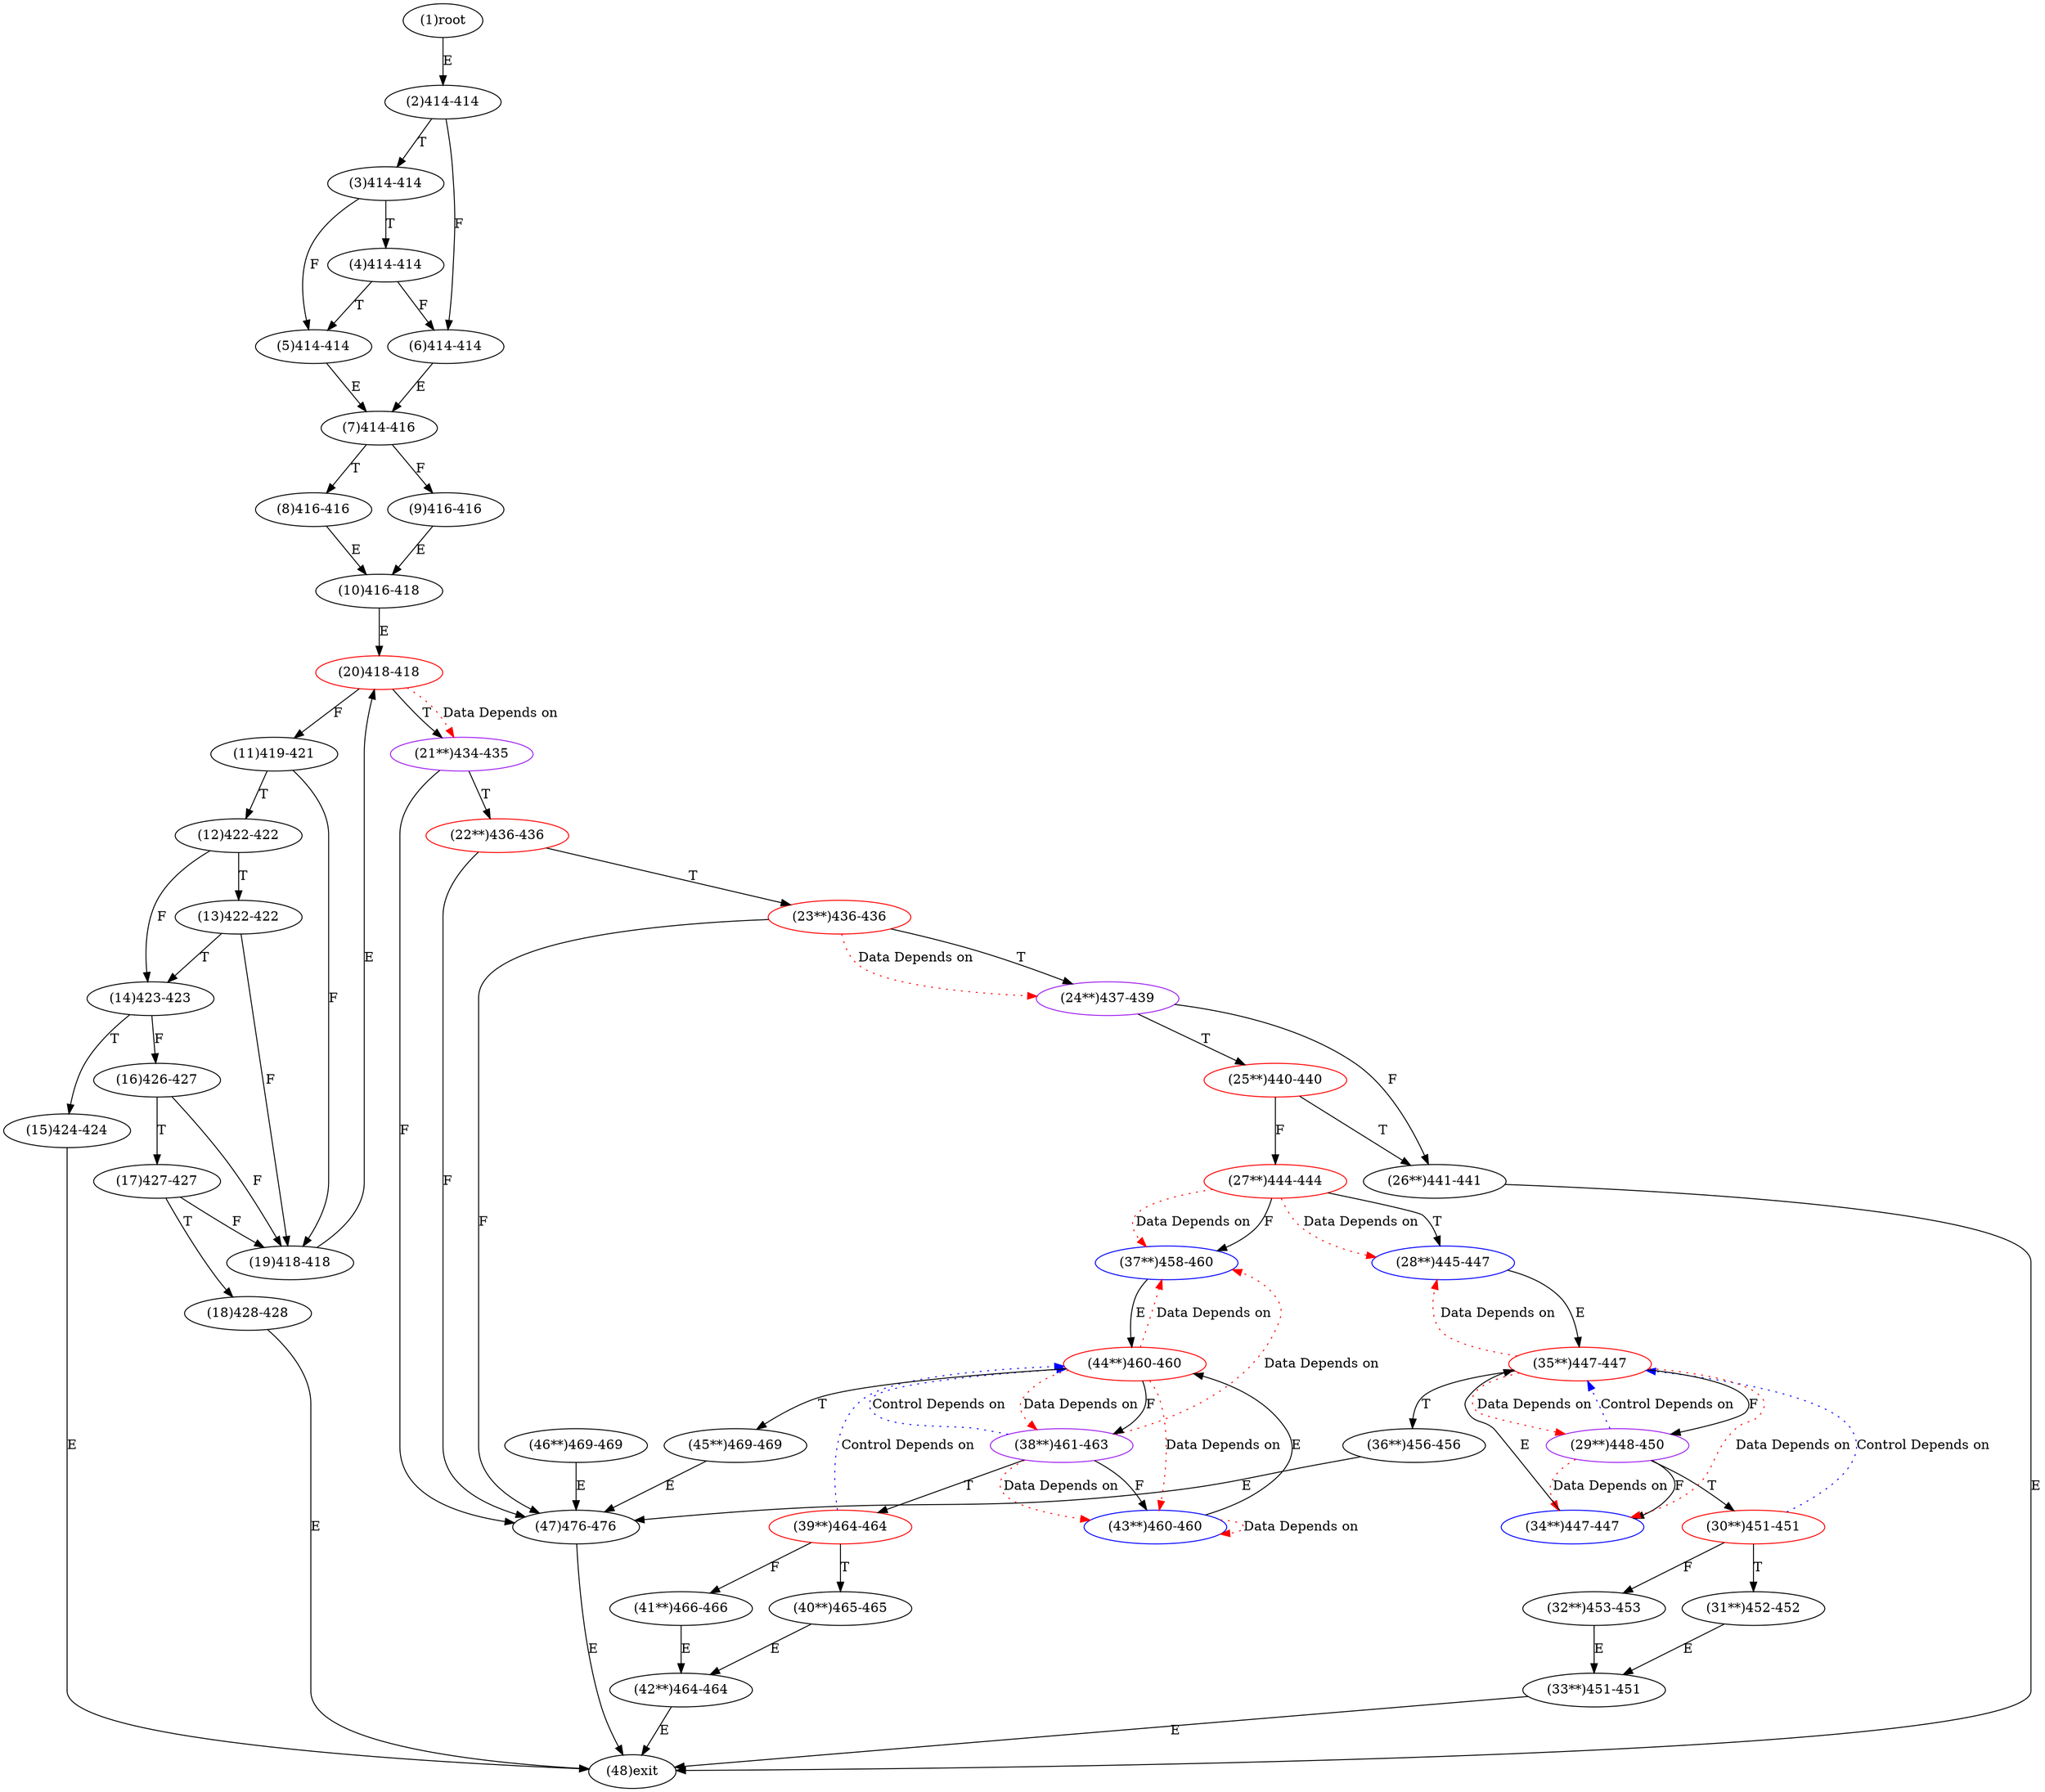 digraph "" { 
1[ label="(1)root"];
2[ label="(2)414-414"];
3[ label="(3)414-414"];
4[ label="(4)414-414"];
5[ label="(5)414-414"];
6[ label="(6)414-414"];
7[ label="(7)414-416"];
8[ label="(8)416-416"];
9[ label="(9)416-416"];
10[ label="(10)416-418"];
11[ label="(11)419-421"];
12[ label="(12)422-422"];
13[ label="(13)422-422"];
14[ label="(14)423-423"];
15[ label="(15)424-424"];
17[ label="(17)427-427"];
16[ label="(16)426-427"];
19[ label="(19)418-418"];
18[ label="(18)428-428"];
21[ label="(21**)434-435",color=purple];
20[ label="(20)418-418",color=red];
23[ label="(23**)436-436",color=red];
22[ label="(22**)436-436",color=red];
25[ label="(25**)440-440",color=red];
24[ label="(24**)437-439",color=purple];
27[ label="(27**)444-444",color=red];
26[ label="(26**)441-441"];
29[ label="(29**)448-450",color=purple];
28[ label="(28**)445-447",color=blue];
31[ label="(31**)452-452"];
30[ label="(30**)451-451",color=red];
34[ label="(34**)447-447",color=blue];
35[ label="(35**)447-447",color=red];
32[ label="(32**)453-453"];
33[ label="(33**)451-451"];
38[ label="(38**)461-463",color=purple];
39[ label="(39**)464-464",color=red];
36[ label="(36**)456-456"];
37[ label="(37**)458-460",color=blue];
42[ label="(42**)464-464"];
43[ label="(43**)460-460",color=blue];
40[ label="(40**)465-465"];
41[ label="(41**)466-466"];
46[ label="(46**)469-469"];
47[ label="(47)476-476"];
44[ label="(44**)460-460",color=red];
45[ label="(45**)469-469"];
48[ label="(48)exit"];
1->2[ label="E"];
2->6[ label="F"];
2->3[ label="T"];
3->5[ label="F"];
3->4[ label="T"];
4->6[ label="F"];
4->5[ label="T"];
5->7[ label="E"];
6->7[ label="E"];
7->9[ label="F"];
7->8[ label="T"];
8->10[ label="E"];
9->10[ label="E"];
10->20[ label="E"];
11->19[ label="F"];
11->12[ label="T"];
12->14[ label="F"];
12->13[ label="T"];
13->19[ label="F"];
13->14[ label="T"];
14->16[ label="F"];
14->15[ label="T"];
15->48[ label="E"];
16->19[ label="F"];
16->17[ label="T"];
17->19[ label="F"];
17->18[ label="T"];
18->48[ label="E"];
19->20[ label="E"];
20->11[ label="F"];
20->21[ label="T"];
21->47[ label="F"];
21->22[ label="T"];
22->47[ label="F"];
22->23[ label="T"];
23->47[ label="F"];
23->24[ label="T"];
24->26[ label="F"];
24->25[ label="T"];
25->27[ label="F"];
25->26[ label="T"];
26->48[ label="E"];
27->37[ label="F"];
27->28[ label="T"];
28->35[ label="E"];
29->34[ label="F"];
29->30[ label="T"];
30->32[ label="F"];
30->31[ label="T"];
31->33[ label="E"];
32->33[ label="E"];
33->48[ label="E"];
34->35[ label="E"];
35->29[ label="F"];
35->36[ label="T"];
36->47[ label="E"];
37->44[ label="E"];
38->43[ label="F"];
38->39[ label="T"];
39->41[ label="F"];
39->40[ label="T"];
40->42[ label="E"];
41->42[ label="E"];
42->48[ label="E"];
43->44[ label="E"];
44->38[ label="F"];
44->45[ label="T"];
45->47[ label="E"];
46->47[ label="E"];
47->48[ label="E"];
20->21[ color="red" label="Data Depends on" style = dotted ];
23->24[ color="red" label="Data Depends on" style = dotted ];
27->28[ color="red" label="Data Depends on" style = dotted ];
27->37[ color="red" label="Data Depends on" style = dotted ];
29->34[ color="red" label="Data Depends on" style = dotted ];
29->35[ color="blue" label="Control Depends on" style = dotted ];
30->35[ color="blue" label="Control Depends on" style = dotted ];
35->34[ color="red" label="Data Depends on" style = dotted ];
35->28[ color="red" label="Data Depends on" style = dotted ];
35->29[ color="red" label="Data Depends on" style = dotted ];
38->37[ color="red" label="Data Depends on" style = dotted ];
38->44[ color="blue" label="Control Depends on" style = dotted ];
38->43[ color="red" label="Data Depends on" style = dotted ];
39->44[ color="blue" label="Control Depends on" style = dotted ];
43->43[ color="red" label="Data Depends on" style = dotted ];
44->43[ color="red" label="Data Depends on" style = dotted ];
44->37[ color="red" label="Data Depends on" style = dotted ];
44->38[ color="red" label="Data Depends on" style = dotted ];
}